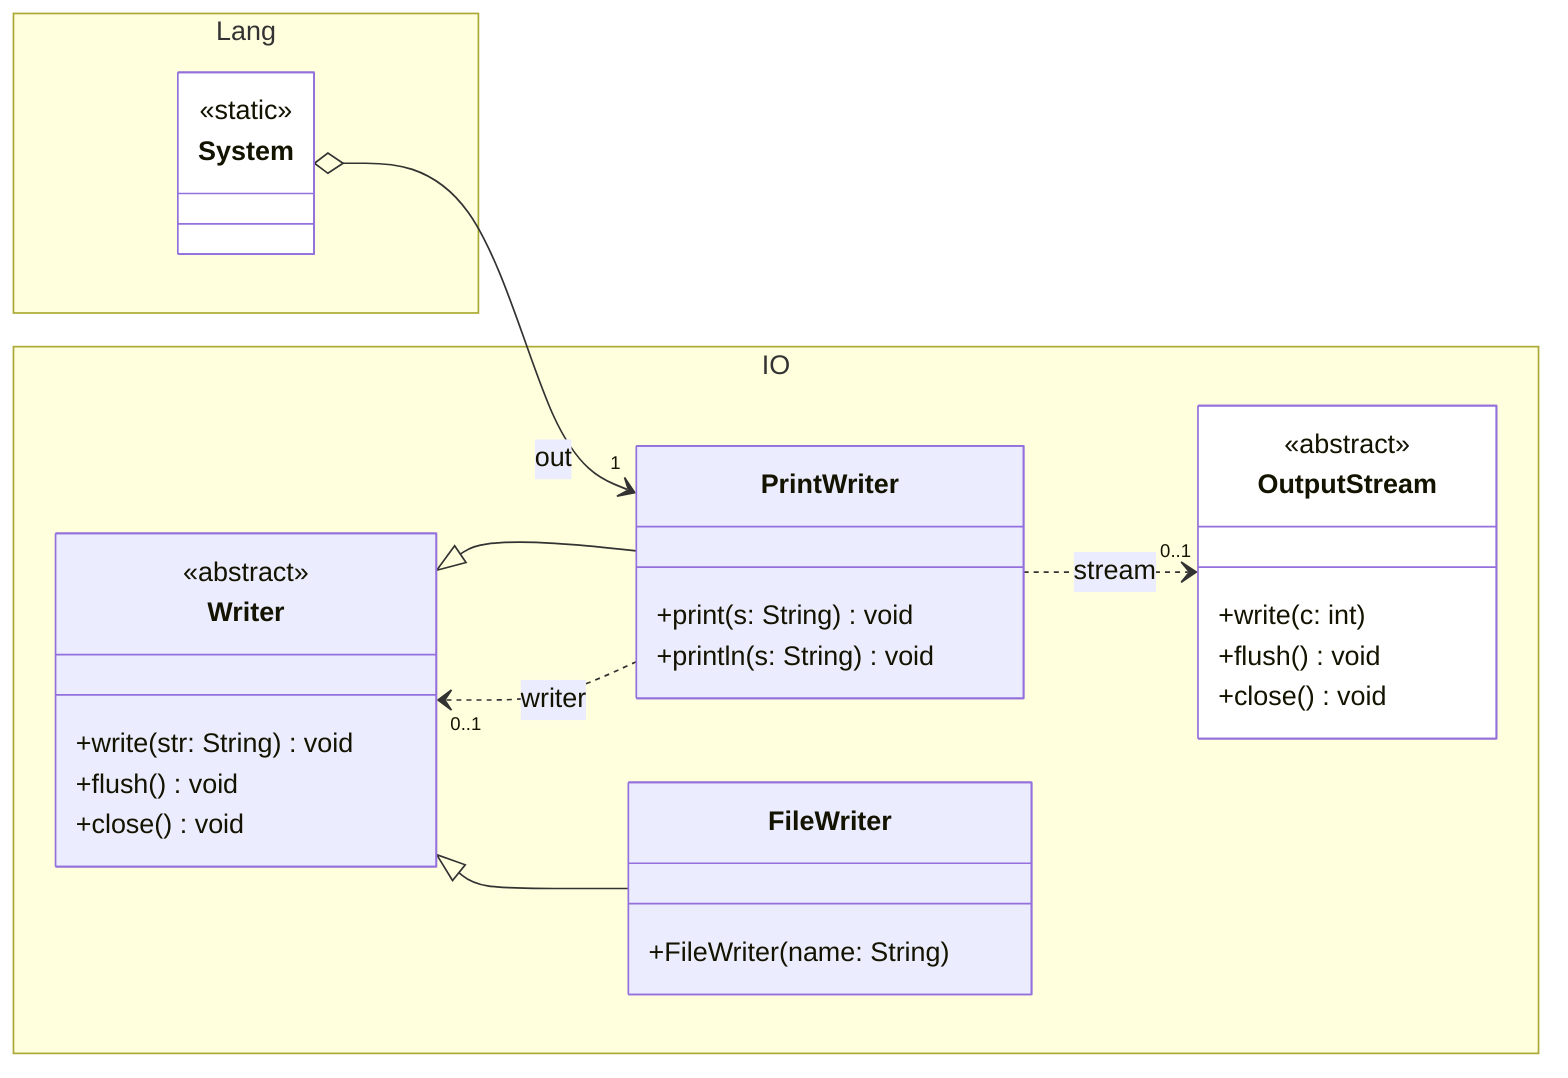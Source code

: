 classDiagram

    direction LR

    namespace Lang {

        class System {
            <<static>>
        }

    }

    namespace IO {

        class OutputStream {
            <<abstract>>
            +write(c: int)
            +flush() void
            +close() void
        }

        class Writer {
            <<abstract>>
            +write(str: String) void
            +flush() void
            +close() void
        }

        class PrintWriter {
            +print(s: String) void
            +println(s: String) void
        }

        class FileWriter {
            +FileWriter(name: String)
        }
        
    }

    System o-->"1" PrintWriter: out

    Writer <|-- PrintWriter
    Writer "0..1"<.. PrintWriter: writer

    PrintWriter ..>"0..1" OutputStream: stream

    Writer <|-- FileWriter

    style System fill:white
    style OutputStream fill:white